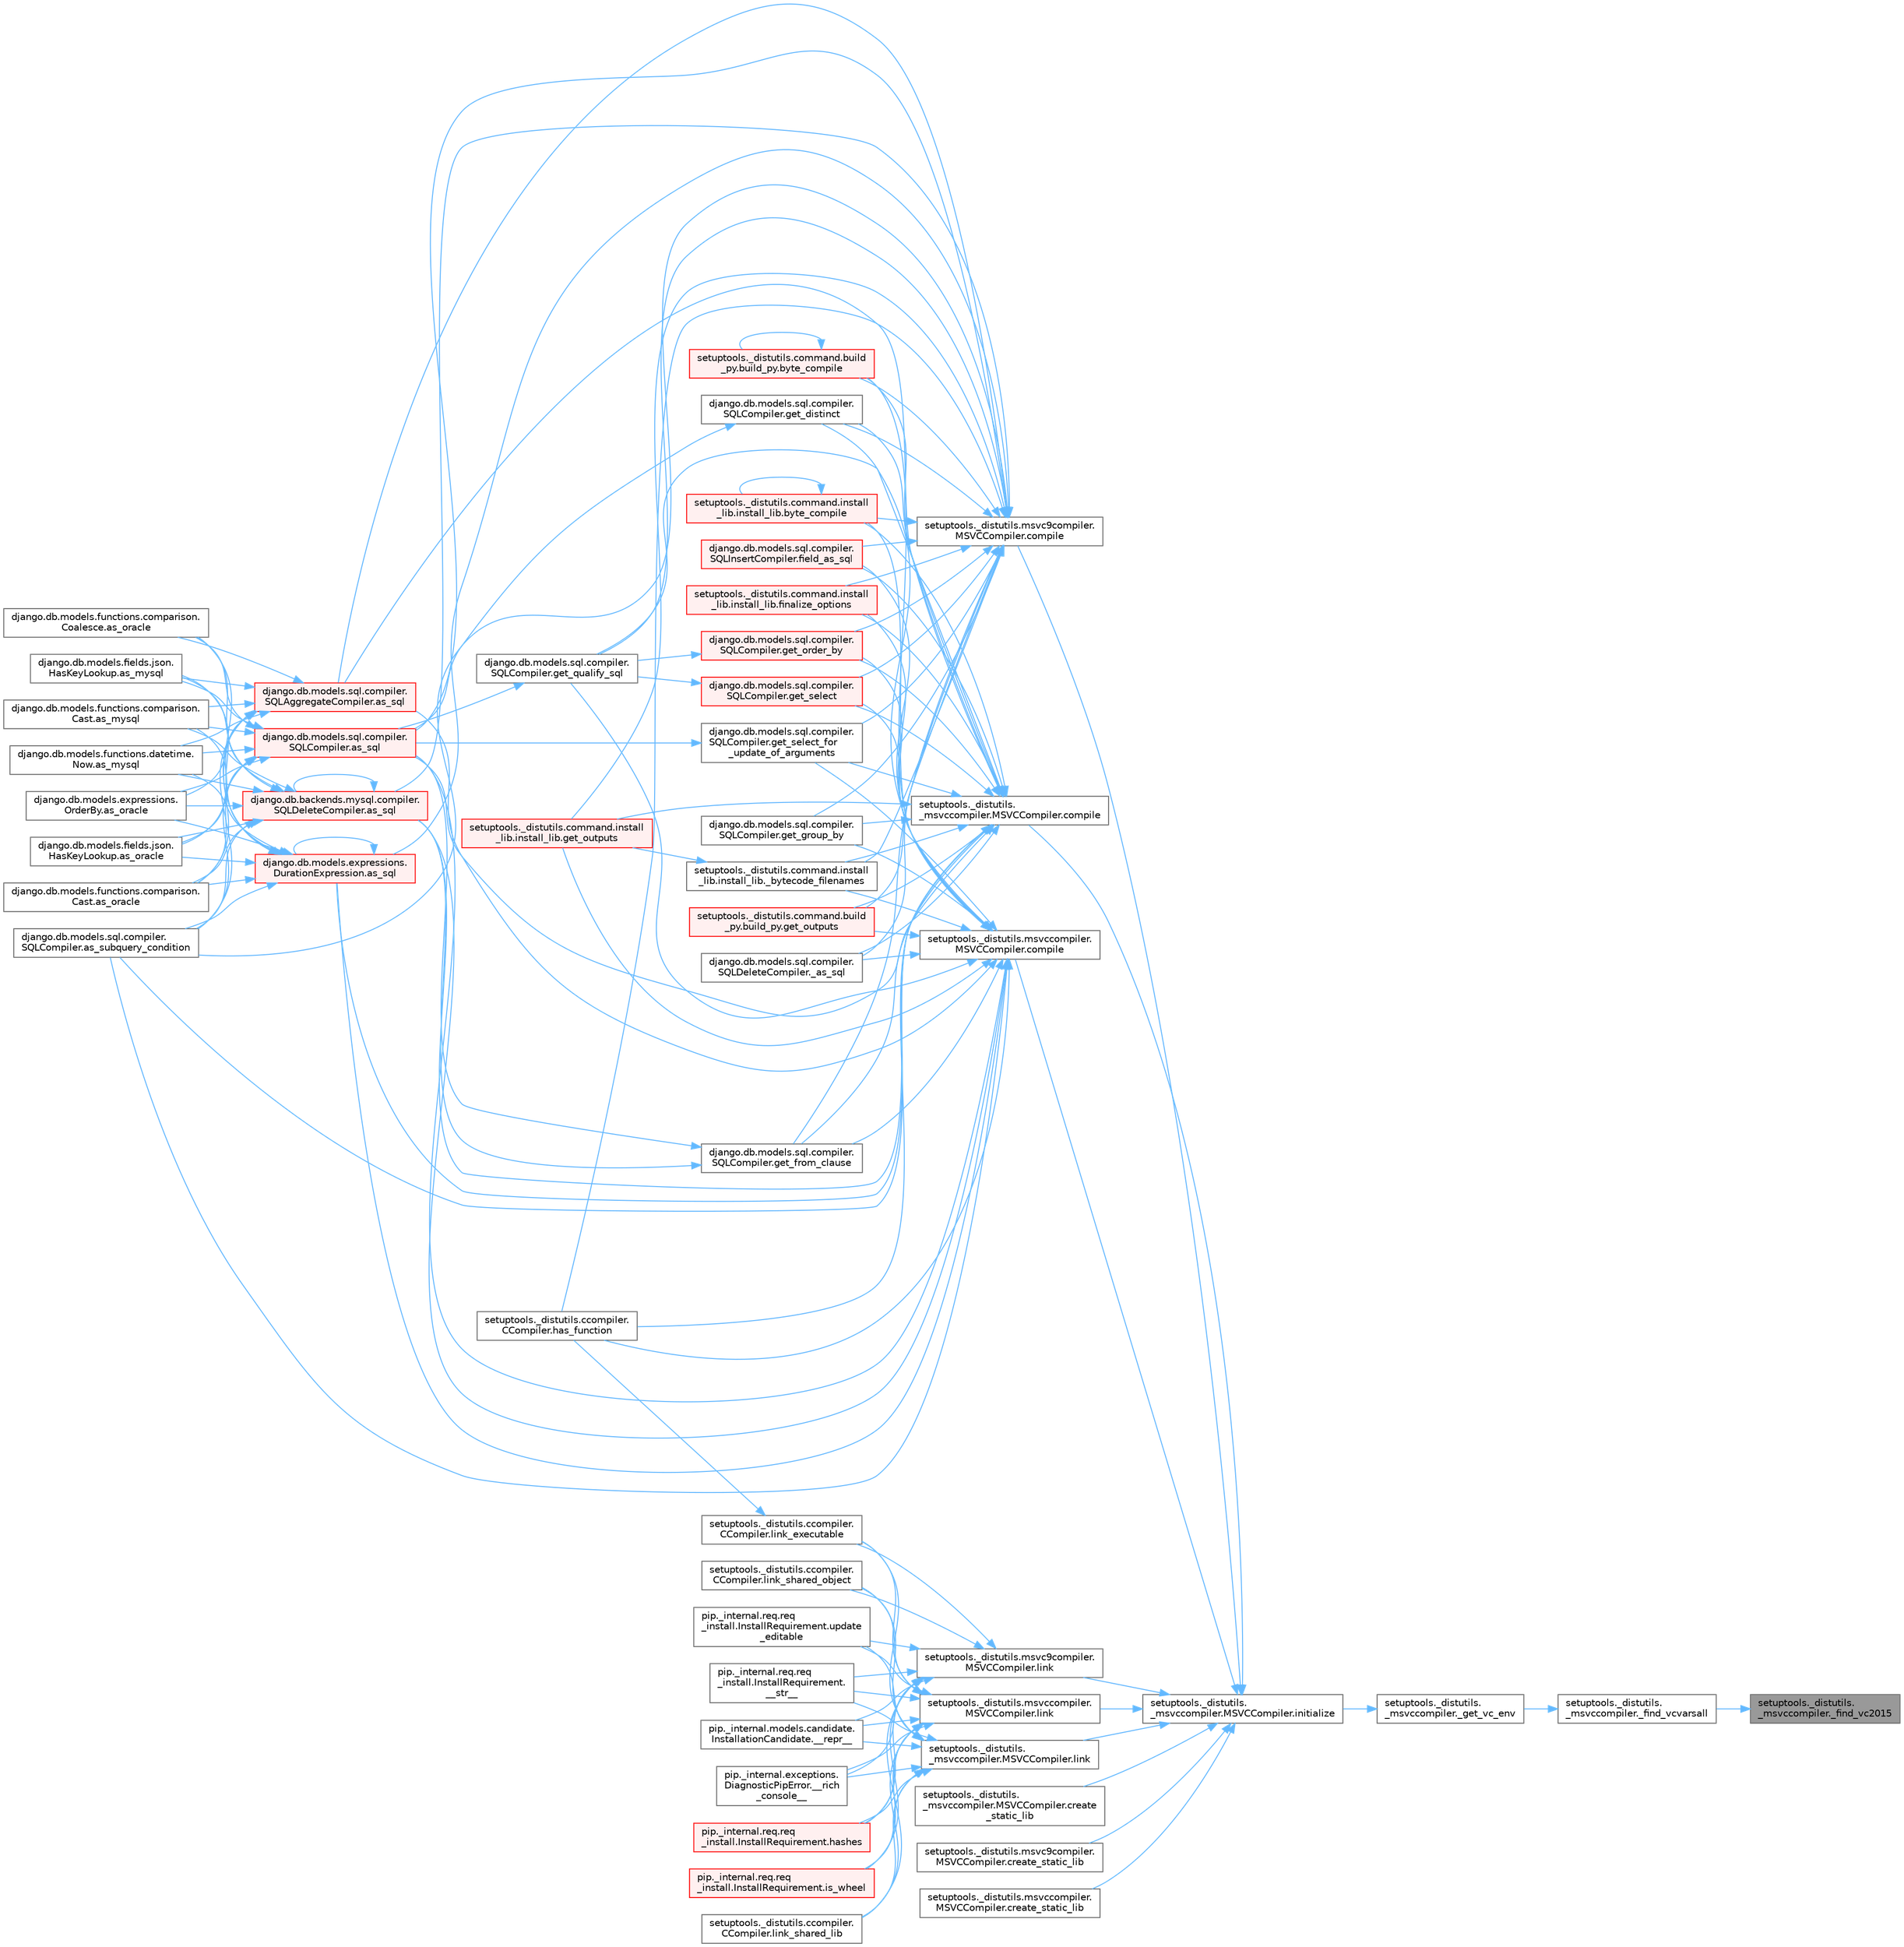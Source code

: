 digraph "setuptools._distutils._msvccompiler._find_vc2015"
{
 // LATEX_PDF_SIZE
  bgcolor="transparent";
  edge [fontname=Helvetica,fontsize=10,labelfontname=Helvetica,labelfontsize=10];
  node [fontname=Helvetica,fontsize=10,shape=box,height=0.2,width=0.4];
  rankdir="RL";
  Node1 [id="Node000001",label="setuptools._distutils.\l_msvccompiler._find_vc2015",height=0.2,width=0.4,color="gray40", fillcolor="grey60", style="filled", fontcolor="black",tooltip=" "];
  Node1 -> Node2 [id="edge1_Node000001_Node000002",dir="back",color="steelblue1",style="solid",tooltip=" "];
  Node2 [id="Node000002",label="setuptools._distutils.\l_msvccompiler._find_vcvarsall",height=0.2,width=0.4,color="grey40", fillcolor="white", style="filled",URL="$namespacesetuptools_1_1__distutils_1_1__msvccompiler.html#a74f273c4ea950fddae422e62a95b57b0",tooltip=" "];
  Node2 -> Node3 [id="edge2_Node000002_Node000003",dir="back",color="steelblue1",style="solid",tooltip=" "];
  Node3 [id="Node000003",label="setuptools._distutils.\l_msvccompiler._get_vc_env",height=0.2,width=0.4,color="grey40", fillcolor="white", style="filled",URL="$namespacesetuptools_1_1__distutils_1_1__msvccompiler.html#a7c40fac0baa118e2727e52f1cfee79db",tooltip=" "];
  Node3 -> Node4 [id="edge3_Node000003_Node000004",dir="back",color="steelblue1",style="solid",tooltip=" "];
  Node4 [id="Node000004",label="setuptools._distutils.\l_msvccompiler.MSVCCompiler.initialize",height=0.2,width=0.4,color="grey40", fillcolor="white", style="filled",URL="$classsetuptools_1_1__distutils_1_1__msvccompiler_1_1_m_s_v_c_compiler.html#a43401b9cd5fe5aa3b85704cff01fda01",tooltip=" "];
  Node4 -> Node5 [id="edge4_Node000004_Node000005",dir="back",color="steelblue1",style="solid",tooltip=" "];
  Node5 [id="Node000005",label="setuptools._distutils.\l_msvccompiler.MSVCCompiler.compile",height=0.2,width=0.4,color="grey40", fillcolor="white", style="filled",URL="$classsetuptools_1_1__distutils_1_1__msvccompiler_1_1_m_s_v_c_compiler.html#a120b859ab4fa415afafa55d41da93d6d",tooltip=" "];
  Node5 -> Node6 [id="edge5_Node000005_Node000006",dir="back",color="steelblue1",style="solid",tooltip=" "];
  Node6 [id="Node000006",label="django.db.models.sql.compiler.\lSQLDeleteCompiler._as_sql",height=0.2,width=0.4,color="grey40", fillcolor="white", style="filled",URL="$classdjango_1_1db_1_1models_1_1sql_1_1compiler_1_1_s_q_l_delete_compiler.html#a692a3a95ea9ae64c0582b1908466cfe7",tooltip=" "];
  Node5 -> Node7 [id="edge6_Node000005_Node000007",dir="back",color="steelblue1",style="solid",tooltip=" "];
  Node7 [id="Node000007",label="setuptools._distutils.command.install\l_lib.install_lib._bytecode_filenames",height=0.2,width=0.4,color="grey40", fillcolor="white", style="filled",URL="$classsetuptools_1_1__distutils_1_1command_1_1install__lib_1_1install__lib.html#a7a553f1ab741bfa02d332fede5374a9d",tooltip=" "];
  Node7 -> Node8 [id="edge7_Node000007_Node000008",dir="back",color="steelblue1",style="solid",tooltip=" "];
  Node8 [id="Node000008",label="setuptools._distutils.command.install\l_lib.install_lib.get_outputs",height=0.2,width=0.4,color="red", fillcolor="#FFF0F0", style="filled",URL="$classsetuptools_1_1__distutils_1_1command_1_1install__lib_1_1install__lib.html#a6be86618e6b7aac41d44b4c305468e33",tooltip=" "];
  Node5 -> Node15 [id="edge8_Node000005_Node000015",dir="back",color="steelblue1",style="solid",tooltip=" "];
  Node15 [id="Node000015",label="django.db.backends.mysql.compiler.\lSQLDeleteCompiler.as_sql",height=0.2,width=0.4,color="red", fillcolor="#FFF0F0", style="filled",URL="$classdjango_1_1db_1_1backends_1_1mysql_1_1compiler_1_1_s_q_l_delete_compiler.html#a71d0cb490cf857ffa3af19927999a391",tooltip=" "];
  Node15 -> Node16 [id="edge9_Node000015_Node000016",dir="back",color="steelblue1",style="solid",tooltip=" "];
  Node16 [id="Node000016",label="django.db.models.fields.json.\lHasKeyLookup.as_mysql",height=0.2,width=0.4,color="grey40", fillcolor="white", style="filled",URL="$classdjango_1_1db_1_1models_1_1fields_1_1json_1_1_has_key_lookup.html#a10f67427287f2c0ea32513ca6f481e96",tooltip=" "];
  Node15 -> Node17 [id="edge10_Node000015_Node000017",dir="back",color="steelblue1",style="solid",tooltip=" "];
  Node17 [id="Node000017",label="django.db.models.functions.comparison.\lCast.as_mysql",height=0.2,width=0.4,color="grey40", fillcolor="white", style="filled",URL="$classdjango_1_1db_1_1models_1_1functions_1_1comparison_1_1_cast.html#a447737891e955909c6a381529a67a84e",tooltip=" "];
  Node15 -> Node18 [id="edge11_Node000015_Node000018",dir="back",color="steelblue1",style="solid",tooltip=" "];
  Node18 [id="Node000018",label="django.db.models.functions.datetime.\lNow.as_mysql",height=0.2,width=0.4,color="grey40", fillcolor="white", style="filled",URL="$classdjango_1_1db_1_1models_1_1functions_1_1datetime_1_1_now.html#a070a9334fb198086c0c4e96e9725d92b",tooltip=" "];
  Node15 -> Node19 [id="edge12_Node000015_Node000019",dir="back",color="steelblue1",style="solid",tooltip=" "];
  Node19 [id="Node000019",label="django.db.models.expressions.\lOrderBy.as_oracle",height=0.2,width=0.4,color="grey40", fillcolor="white", style="filled",URL="$classdjango_1_1db_1_1models_1_1expressions_1_1_order_by.html#af9b6ede9b0df85d6bcf54f983b3a8f6a",tooltip=" "];
  Node15 -> Node20 [id="edge13_Node000015_Node000020",dir="back",color="steelblue1",style="solid",tooltip=" "];
  Node20 [id="Node000020",label="django.db.models.fields.json.\lHasKeyLookup.as_oracle",height=0.2,width=0.4,color="grey40", fillcolor="white", style="filled",URL="$classdjango_1_1db_1_1models_1_1fields_1_1json_1_1_has_key_lookup.html#afbb88aa4fb23b3ec3acdc695c2f52398",tooltip=" "];
  Node15 -> Node21 [id="edge14_Node000015_Node000021",dir="back",color="steelblue1",style="solid",tooltip=" "];
  Node21 [id="Node000021",label="django.db.models.functions.comparison.\lCast.as_oracle",height=0.2,width=0.4,color="grey40", fillcolor="white", style="filled",URL="$classdjango_1_1db_1_1models_1_1functions_1_1comparison_1_1_cast.html#ad466cd7ca85dc257d9e2718f41a263ec",tooltip=" "];
  Node15 -> Node22 [id="edge15_Node000015_Node000022",dir="back",color="steelblue1",style="solid",tooltip=" "];
  Node22 [id="Node000022",label="django.db.models.functions.comparison.\lCoalesce.as_oracle",height=0.2,width=0.4,color="grey40", fillcolor="white", style="filled",URL="$classdjango_1_1db_1_1models_1_1functions_1_1comparison_1_1_coalesce.html#a1bbeea180ef3ef4d8ba5d51d33d6ef85",tooltip=" "];
  Node15 -> Node15 [id="edge16_Node000015_Node000015",dir="back",color="steelblue1",style="solid",tooltip=" "];
  Node15 -> Node38 [id="edge17_Node000015_Node000038",dir="back",color="steelblue1",style="solid",tooltip=" "];
  Node38 [id="Node000038",label="django.db.models.sql.compiler.\lSQLCompiler.as_subquery_condition",height=0.2,width=0.4,color="grey40", fillcolor="white", style="filled",URL="$classdjango_1_1db_1_1models_1_1sql_1_1compiler_1_1_s_q_l_compiler.html#a78bdce11e05140ed74db8f5463bedfce",tooltip=" "];
  Node5 -> Node44 [id="edge18_Node000005_Node000044",dir="back",color="steelblue1",style="solid",tooltip=" "];
  Node44 [id="Node000044",label="django.db.models.expressions.\lDurationExpression.as_sql",height=0.2,width=0.4,color="red", fillcolor="#FFF0F0", style="filled",URL="$classdjango_1_1db_1_1models_1_1expressions_1_1_duration_expression.html#a96fb041a2c24cc95a51f9a86634a4837",tooltip=" "];
  Node44 -> Node16 [id="edge19_Node000044_Node000016",dir="back",color="steelblue1",style="solid",tooltip=" "];
  Node44 -> Node17 [id="edge20_Node000044_Node000017",dir="back",color="steelblue1",style="solid",tooltip=" "];
  Node44 -> Node18 [id="edge21_Node000044_Node000018",dir="back",color="steelblue1",style="solid",tooltip=" "];
  Node44 -> Node19 [id="edge22_Node000044_Node000019",dir="back",color="steelblue1",style="solid",tooltip=" "];
  Node44 -> Node20 [id="edge23_Node000044_Node000020",dir="back",color="steelblue1",style="solid",tooltip=" "];
  Node44 -> Node21 [id="edge24_Node000044_Node000021",dir="back",color="steelblue1",style="solid",tooltip=" "];
  Node44 -> Node22 [id="edge25_Node000044_Node000022",dir="back",color="steelblue1",style="solid",tooltip=" "];
  Node44 -> Node44 [id="edge26_Node000044_Node000044",dir="back",color="steelblue1",style="solid",tooltip=" "];
  Node44 -> Node38 [id="edge27_Node000044_Node000038",dir="back",color="steelblue1",style="solid",tooltip=" "];
  Node5 -> Node45 [id="edge28_Node000005_Node000045",dir="back",color="steelblue1",style="solid",tooltip=" "];
  Node45 [id="Node000045",label="django.db.models.sql.compiler.\lSQLAggregateCompiler.as_sql",height=0.2,width=0.4,color="red", fillcolor="#FFF0F0", style="filled",URL="$classdjango_1_1db_1_1models_1_1sql_1_1compiler_1_1_s_q_l_aggregate_compiler.html#a02a1d58598346a16727d513adc5236d4",tooltip=" "];
  Node45 -> Node16 [id="edge29_Node000045_Node000016",dir="back",color="steelblue1",style="solid",tooltip=" "];
  Node45 -> Node17 [id="edge30_Node000045_Node000017",dir="back",color="steelblue1",style="solid",tooltip=" "];
  Node45 -> Node18 [id="edge31_Node000045_Node000018",dir="back",color="steelblue1",style="solid",tooltip=" "];
  Node45 -> Node19 [id="edge32_Node000045_Node000019",dir="back",color="steelblue1",style="solid",tooltip=" "];
  Node45 -> Node20 [id="edge33_Node000045_Node000020",dir="back",color="steelblue1",style="solid",tooltip=" "];
  Node45 -> Node21 [id="edge34_Node000045_Node000021",dir="back",color="steelblue1",style="solid",tooltip=" "];
  Node45 -> Node22 [id="edge35_Node000045_Node000022",dir="back",color="steelblue1",style="solid",tooltip=" "];
  Node45 -> Node38 [id="edge36_Node000045_Node000038",dir="back",color="steelblue1",style="solid",tooltip=" "];
  Node5 -> Node46 [id="edge37_Node000005_Node000046",dir="back",color="steelblue1",style="solid",tooltip=" "];
  Node46 [id="Node000046",label="django.db.models.sql.compiler.\lSQLCompiler.as_sql",height=0.2,width=0.4,color="red", fillcolor="#FFF0F0", style="filled",URL="$classdjango_1_1db_1_1models_1_1sql_1_1compiler_1_1_s_q_l_compiler.html#a3918d4acd4c4e25eaf039479facdc7db",tooltip=" "];
  Node46 -> Node16 [id="edge38_Node000046_Node000016",dir="back",color="steelblue1",style="solid",tooltip=" "];
  Node46 -> Node17 [id="edge39_Node000046_Node000017",dir="back",color="steelblue1",style="solid",tooltip=" "];
  Node46 -> Node18 [id="edge40_Node000046_Node000018",dir="back",color="steelblue1",style="solid",tooltip=" "];
  Node46 -> Node19 [id="edge41_Node000046_Node000019",dir="back",color="steelblue1",style="solid",tooltip=" "];
  Node46 -> Node20 [id="edge42_Node000046_Node000020",dir="back",color="steelblue1",style="solid",tooltip=" "];
  Node46 -> Node21 [id="edge43_Node000046_Node000021",dir="back",color="steelblue1",style="solid",tooltip=" "];
  Node46 -> Node22 [id="edge44_Node000046_Node000022",dir="back",color="steelblue1",style="solid",tooltip=" "];
  Node46 -> Node38 [id="edge45_Node000046_Node000038",dir="back",color="steelblue1",style="solid",tooltip=" "];
  Node5 -> Node38 [id="edge46_Node000005_Node000038",dir="back",color="steelblue1",style="solid",tooltip=" "];
  Node5 -> Node47 [id="edge47_Node000005_Node000047",dir="back",color="steelblue1",style="solid",tooltip=" "];
  Node47 [id="Node000047",label="setuptools._distutils.command.build\l_py.build_py.byte_compile",height=0.2,width=0.4,color="red", fillcolor="#FFF0F0", style="filled",URL="$classsetuptools_1_1__distutils_1_1command_1_1build__py_1_1build__py.html#a7904ebbfe94d88432ab3ac03abf93a6c",tooltip=" "];
  Node47 -> Node47 [id="edge48_Node000047_Node000047",dir="back",color="steelblue1",style="solid",tooltip=" "];
  Node5 -> Node50 [id="edge49_Node000005_Node000050",dir="back",color="steelblue1",style="solid",tooltip=" "];
  Node50 [id="Node000050",label="setuptools._distutils.command.install\l_lib.install_lib.byte_compile",height=0.2,width=0.4,color="red", fillcolor="#FFF0F0", style="filled",URL="$classsetuptools_1_1__distutils_1_1command_1_1install__lib_1_1install__lib.html#a96e016f8c5f1277a2174f82cb4976008",tooltip=" "];
  Node50 -> Node50 [id="edge50_Node000050_Node000050",dir="back",color="steelblue1",style="solid",tooltip=" "];
  Node5 -> Node51 [id="edge51_Node000005_Node000051",dir="back",color="steelblue1",style="solid",tooltip=" "];
  Node51 [id="Node000051",label="django.db.models.sql.compiler.\lSQLInsertCompiler.field_as_sql",height=0.2,width=0.4,color="red", fillcolor="#FFF0F0", style="filled",URL="$classdjango_1_1db_1_1models_1_1sql_1_1compiler_1_1_s_q_l_insert_compiler.html#a31466510e3f5eb2bb3b91f8772f5bf4b",tooltip=" "];
  Node5 -> Node54 [id="edge52_Node000005_Node000054",dir="back",color="steelblue1",style="solid",tooltip=" "];
  Node54 [id="Node000054",label="setuptools._distutils.command.install\l_lib.install_lib.finalize_options",height=0.2,width=0.4,color="red", fillcolor="#FFF0F0", style="filled",URL="$classsetuptools_1_1__distutils_1_1command_1_1install__lib_1_1install__lib.html#abb9291d426ff7961acb24deb0e029ce4",tooltip=" "];
  Node5 -> Node57 [id="edge53_Node000005_Node000057",dir="back",color="steelblue1",style="solid",tooltip=" "];
  Node57 [id="Node000057",label="django.db.models.sql.compiler.\lSQLCompiler.get_distinct",height=0.2,width=0.4,color="grey40", fillcolor="white", style="filled",URL="$classdjango_1_1db_1_1models_1_1sql_1_1compiler_1_1_s_q_l_compiler.html#a5afc8cd4e50abc7c5a9f8ca83beba4d4",tooltip=" "];
  Node57 -> Node46 [id="edge54_Node000057_Node000046",dir="back",color="steelblue1",style="solid",tooltip=" "];
  Node5 -> Node58 [id="edge55_Node000005_Node000058",dir="back",color="steelblue1",style="solid",tooltip=" "];
  Node58 [id="Node000058",label="django.db.models.sql.compiler.\lSQLCompiler.get_from_clause",height=0.2,width=0.4,color="grey40", fillcolor="white", style="filled",URL="$classdjango_1_1db_1_1models_1_1sql_1_1compiler_1_1_s_q_l_compiler.html#a83d303ccaad416a1714f4ce46f691473",tooltip=" "];
  Node58 -> Node15 [id="edge56_Node000058_Node000015",dir="back",color="steelblue1",style="solid",tooltip=" "];
  Node58 -> Node46 [id="edge57_Node000058_Node000046",dir="back",color="steelblue1",style="solid",tooltip=" "];
  Node5 -> Node59 [id="edge58_Node000005_Node000059",dir="back",color="steelblue1",style="solid",tooltip=" "];
  Node59 [id="Node000059",label="django.db.models.sql.compiler.\lSQLCompiler.get_group_by",height=0.2,width=0.4,color="grey40", fillcolor="white", style="filled",URL="$classdjango_1_1db_1_1models_1_1sql_1_1compiler_1_1_s_q_l_compiler.html#a952d33943d1a7920e1884ce273e96e53",tooltip=" "];
  Node5 -> Node60 [id="edge59_Node000005_Node000060",dir="back",color="steelblue1",style="solid",tooltip=" "];
  Node60 [id="Node000060",label="django.db.models.sql.compiler.\lSQLCompiler.get_order_by",height=0.2,width=0.4,color="red", fillcolor="#FFF0F0", style="filled",URL="$classdjango_1_1db_1_1models_1_1sql_1_1compiler_1_1_s_q_l_compiler.html#a85a625d03b1e87e5dc6f2ea7e93fef1a",tooltip=" "];
  Node60 -> Node62 [id="edge60_Node000060_Node000062",dir="back",color="steelblue1",style="solid",tooltip=" "];
  Node62 [id="Node000062",label="django.db.models.sql.compiler.\lSQLCompiler.get_qualify_sql",height=0.2,width=0.4,color="grey40", fillcolor="white", style="filled",URL="$classdjango_1_1db_1_1models_1_1sql_1_1compiler_1_1_s_q_l_compiler.html#afdb00329e7a13cfc55825ceb0302bb93",tooltip=" "];
  Node62 -> Node46 [id="edge61_Node000062_Node000046",dir="back",color="steelblue1",style="solid",tooltip=" "];
  Node5 -> Node65 [id="edge62_Node000005_Node000065",dir="back",color="steelblue1",style="solid",tooltip=" "];
  Node65 [id="Node000065",label="setuptools._distutils.command.build\l_py.build_py.get_outputs",height=0.2,width=0.4,color="red", fillcolor="#FFF0F0", style="filled",URL="$classsetuptools_1_1__distutils_1_1command_1_1build__py_1_1build__py.html#a46cabd50dc25977134825f0bff6b2bc3",tooltip=" "];
  Node5 -> Node8 [id="edge63_Node000005_Node000008",dir="back",color="steelblue1",style="solid",tooltip=" "];
  Node5 -> Node62 [id="edge64_Node000005_Node000062",dir="back",color="steelblue1",style="solid",tooltip=" "];
  Node5 -> Node66 [id="edge65_Node000005_Node000066",dir="back",color="steelblue1",style="solid",tooltip=" "];
  Node66 [id="Node000066",label="django.db.models.sql.compiler.\lSQLCompiler.get_select",height=0.2,width=0.4,color="red", fillcolor="#FFF0F0", style="filled",URL="$classdjango_1_1db_1_1models_1_1sql_1_1compiler_1_1_s_q_l_compiler.html#ae45920438395e09bd0e2211c58a50e04",tooltip=" "];
  Node66 -> Node62 [id="edge66_Node000066_Node000062",dir="back",color="steelblue1",style="solid",tooltip=" "];
  Node5 -> Node68 [id="edge67_Node000005_Node000068",dir="back",color="steelblue1",style="solid",tooltip=" "];
  Node68 [id="Node000068",label="django.db.models.sql.compiler.\lSQLCompiler.get_select_for\l_update_of_arguments",height=0.2,width=0.4,color="grey40", fillcolor="white", style="filled",URL="$classdjango_1_1db_1_1models_1_1sql_1_1compiler_1_1_s_q_l_compiler.html#acc146258b1413bd96cd04cad1855dd94",tooltip=" "];
  Node68 -> Node46 [id="edge68_Node000068_Node000046",dir="back",color="steelblue1",style="solid",tooltip=" "];
  Node5 -> Node69 [id="edge69_Node000005_Node000069",dir="back",color="steelblue1",style="solid",tooltip=" "];
  Node69 [id="Node000069",label="setuptools._distutils.ccompiler.\lCCompiler.has_function",height=0.2,width=0.4,color="grey40", fillcolor="white", style="filled",URL="$classsetuptools_1_1__distutils_1_1ccompiler_1_1_c_compiler.html#a095ee5df0f2e6a387621f10c17949738",tooltip=" "];
  Node4 -> Node70 [id="edge70_Node000004_Node000070",dir="back",color="steelblue1",style="solid",tooltip=" "];
  Node70 [id="Node000070",label="setuptools._distutils.msvc9compiler.\lMSVCCompiler.compile",height=0.2,width=0.4,color="grey40", fillcolor="white", style="filled",URL="$classsetuptools_1_1__distutils_1_1msvc9compiler_1_1_m_s_v_c_compiler.html#acef92f6a3e5ca1da81edac6c4eb13394",tooltip=" "];
  Node70 -> Node6 [id="edge71_Node000070_Node000006",dir="back",color="steelblue1",style="solid",tooltip=" "];
  Node70 -> Node7 [id="edge72_Node000070_Node000007",dir="back",color="steelblue1",style="solid",tooltip=" "];
  Node70 -> Node15 [id="edge73_Node000070_Node000015",dir="back",color="steelblue1",style="solid",tooltip=" "];
  Node70 -> Node44 [id="edge74_Node000070_Node000044",dir="back",color="steelblue1",style="solid",tooltip=" "];
  Node70 -> Node45 [id="edge75_Node000070_Node000045",dir="back",color="steelblue1",style="solid",tooltip=" "];
  Node70 -> Node46 [id="edge76_Node000070_Node000046",dir="back",color="steelblue1",style="solid",tooltip=" "];
  Node70 -> Node38 [id="edge77_Node000070_Node000038",dir="back",color="steelblue1",style="solid",tooltip=" "];
  Node70 -> Node47 [id="edge78_Node000070_Node000047",dir="back",color="steelblue1",style="solid",tooltip=" "];
  Node70 -> Node50 [id="edge79_Node000070_Node000050",dir="back",color="steelblue1",style="solid",tooltip=" "];
  Node70 -> Node51 [id="edge80_Node000070_Node000051",dir="back",color="steelblue1",style="solid",tooltip=" "];
  Node70 -> Node54 [id="edge81_Node000070_Node000054",dir="back",color="steelblue1",style="solid",tooltip=" "];
  Node70 -> Node57 [id="edge82_Node000070_Node000057",dir="back",color="steelblue1",style="solid",tooltip=" "];
  Node70 -> Node58 [id="edge83_Node000070_Node000058",dir="back",color="steelblue1",style="solid",tooltip=" "];
  Node70 -> Node59 [id="edge84_Node000070_Node000059",dir="back",color="steelblue1",style="solid",tooltip=" "];
  Node70 -> Node60 [id="edge85_Node000070_Node000060",dir="back",color="steelblue1",style="solid",tooltip=" "];
  Node70 -> Node65 [id="edge86_Node000070_Node000065",dir="back",color="steelblue1",style="solid",tooltip=" "];
  Node70 -> Node8 [id="edge87_Node000070_Node000008",dir="back",color="steelblue1",style="solid",tooltip=" "];
  Node70 -> Node62 [id="edge88_Node000070_Node000062",dir="back",color="steelblue1",style="solid",tooltip=" "];
  Node70 -> Node66 [id="edge89_Node000070_Node000066",dir="back",color="steelblue1",style="solid",tooltip=" "];
  Node70 -> Node68 [id="edge90_Node000070_Node000068",dir="back",color="steelblue1",style="solid",tooltip=" "];
  Node70 -> Node69 [id="edge91_Node000070_Node000069",dir="back",color="steelblue1",style="solid",tooltip=" "];
  Node4 -> Node71 [id="edge92_Node000004_Node000071",dir="back",color="steelblue1",style="solid",tooltip=" "];
  Node71 [id="Node000071",label="setuptools._distutils.msvccompiler.\lMSVCCompiler.compile",height=0.2,width=0.4,color="grey40", fillcolor="white", style="filled",URL="$classsetuptools_1_1__distutils_1_1msvccompiler_1_1_m_s_v_c_compiler.html#a0b94993c995adcbeba0bd04caff0905a",tooltip=" "];
  Node71 -> Node6 [id="edge93_Node000071_Node000006",dir="back",color="steelblue1",style="solid",tooltip=" "];
  Node71 -> Node7 [id="edge94_Node000071_Node000007",dir="back",color="steelblue1",style="solid",tooltip=" "];
  Node71 -> Node15 [id="edge95_Node000071_Node000015",dir="back",color="steelblue1",style="solid",tooltip=" "];
  Node71 -> Node44 [id="edge96_Node000071_Node000044",dir="back",color="steelblue1",style="solid",tooltip=" "];
  Node71 -> Node45 [id="edge97_Node000071_Node000045",dir="back",color="steelblue1",style="solid",tooltip=" "];
  Node71 -> Node46 [id="edge98_Node000071_Node000046",dir="back",color="steelblue1",style="solid",tooltip=" "];
  Node71 -> Node38 [id="edge99_Node000071_Node000038",dir="back",color="steelblue1",style="solid",tooltip=" "];
  Node71 -> Node47 [id="edge100_Node000071_Node000047",dir="back",color="steelblue1",style="solid",tooltip=" "];
  Node71 -> Node50 [id="edge101_Node000071_Node000050",dir="back",color="steelblue1",style="solid",tooltip=" "];
  Node71 -> Node51 [id="edge102_Node000071_Node000051",dir="back",color="steelblue1",style="solid",tooltip=" "];
  Node71 -> Node54 [id="edge103_Node000071_Node000054",dir="back",color="steelblue1",style="solid",tooltip=" "];
  Node71 -> Node57 [id="edge104_Node000071_Node000057",dir="back",color="steelblue1",style="solid",tooltip=" "];
  Node71 -> Node58 [id="edge105_Node000071_Node000058",dir="back",color="steelblue1",style="solid",tooltip=" "];
  Node71 -> Node59 [id="edge106_Node000071_Node000059",dir="back",color="steelblue1",style="solid",tooltip=" "];
  Node71 -> Node60 [id="edge107_Node000071_Node000060",dir="back",color="steelblue1",style="solid",tooltip=" "];
  Node71 -> Node65 [id="edge108_Node000071_Node000065",dir="back",color="steelblue1",style="solid",tooltip=" "];
  Node71 -> Node8 [id="edge109_Node000071_Node000008",dir="back",color="steelblue1",style="solid",tooltip=" "];
  Node71 -> Node62 [id="edge110_Node000071_Node000062",dir="back",color="steelblue1",style="solid",tooltip=" "];
  Node71 -> Node66 [id="edge111_Node000071_Node000066",dir="back",color="steelblue1",style="solid",tooltip=" "];
  Node71 -> Node68 [id="edge112_Node000071_Node000068",dir="back",color="steelblue1",style="solid",tooltip=" "];
  Node71 -> Node69 [id="edge113_Node000071_Node000069",dir="back",color="steelblue1",style="solid",tooltip=" "];
  Node4 -> Node72 [id="edge114_Node000004_Node000072",dir="back",color="steelblue1",style="solid",tooltip=" "];
  Node72 [id="Node000072",label="setuptools._distutils.\l_msvccompiler.MSVCCompiler.create\l_static_lib",height=0.2,width=0.4,color="grey40", fillcolor="white", style="filled",URL="$classsetuptools_1_1__distutils_1_1__msvccompiler_1_1_m_s_v_c_compiler.html#ae04525e6f7fa5d4367174897343b46a8",tooltip=" "];
  Node4 -> Node73 [id="edge115_Node000004_Node000073",dir="back",color="steelblue1",style="solid",tooltip=" "];
  Node73 [id="Node000073",label="setuptools._distutils.msvc9compiler.\lMSVCCompiler.create_static_lib",height=0.2,width=0.4,color="grey40", fillcolor="white", style="filled",URL="$classsetuptools_1_1__distutils_1_1msvc9compiler_1_1_m_s_v_c_compiler.html#ac17cc8956aa2747a4dcf61e7bc8cffe2",tooltip=" "];
  Node4 -> Node74 [id="edge116_Node000004_Node000074",dir="back",color="steelblue1",style="solid",tooltip=" "];
  Node74 [id="Node000074",label="setuptools._distutils.msvccompiler.\lMSVCCompiler.create_static_lib",height=0.2,width=0.4,color="grey40", fillcolor="white", style="filled",URL="$classsetuptools_1_1__distutils_1_1msvccompiler_1_1_m_s_v_c_compiler.html#ad83a7cd8231307ea7189e8344bfd98bf",tooltip=" "];
  Node4 -> Node75 [id="edge117_Node000004_Node000075",dir="back",color="steelblue1",style="solid",tooltip=" "];
  Node75 [id="Node000075",label="setuptools._distutils.\l_msvccompiler.MSVCCompiler.link",height=0.2,width=0.4,color="grey40", fillcolor="white", style="filled",URL="$classsetuptools_1_1__distutils_1_1__msvccompiler_1_1_m_s_v_c_compiler.html#aefba9a19cc1d7316a3755f96f4def5f7",tooltip=" "];
  Node75 -> Node76 [id="edge118_Node000075_Node000076",dir="back",color="steelblue1",style="solid",tooltip=" "];
  Node76 [id="Node000076",label="pip._internal.models.candidate.\lInstallationCandidate.__repr__",height=0.2,width=0.4,color="grey40", fillcolor="white", style="filled",URL="$classpip_1_1__internal_1_1models_1_1candidate_1_1_installation_candidate.html#a49ee1c1d2c89b1877a103e615b0b1d0b",tooltip=" "];
  Node75 -> Node77 [id="edge119_Node000075_Node000077",dir="back",color="steelblue1",style="solid",tooltip=" "];
  Node77 [id="Node000077",label="pip._internal.exceptions.\lDiagnosticPipError.__rich\l_console__",height=0.2,width=0.4,color="grey40", fillcolor="white", style="filled",URL="$classpip_1_1__internal_1_1exceptions_1_1_diagnostic_pip_error.html#ae53a5c1fbcdadc8c58ac65565862d7a7",tooltip=" "];
  Node75 -> Node78 [id="edge120_Node000075_Node000078",dir="back",color="steelblue1",style="solid",tooltip=" "];
  Node78 [id="Node000078",label="pip._internal.req.req\l_install.InstallRequirement.\l__str__",height=0.2,width=0.4,color="grey40", fillcolor="white", style="filled",URL="$classpip_1_1__internal_1_1req_1_1req__install_1_1_install_requirement.html#a837c246def32f68224a9bdf67f3371e8",tooltip=" "];
  Node75 -> Node79 [id="edge121_Node000075_Node000079",dir="back",color="steelblue1",style="solid",tooltip=" "];
  Node79 [id="Node000079",label="pip._internal.req.req\l_install.InstallRequirement.hashes",height=0.2,width=0.4,color="red", fillcolor="#FFF0F0", style="filled",URL="$classpip_1_1__internal_1_1req_1_1req__install_1_1_install_requirement.html#acf56120e2e7c5046433147b7b496f74a",tooltip=" "];
  Node75 -> Node147 [id="edge122_Node000075_Node000147",dir="back",color="steelblue1",style="solid",tooltip=" "];
  Node147 [id="Node000147",label="pip._internal.req.req\l_install.InstallRequirement.is_wheel",height=0.2,width=0.4,color="red", fillcolor="#FFF0F0", style="filled",URL="$classpip_1_1__internal_1_1req_1_1req__install_1_1_install_requirement.html#a96a0dcbdfe1836b1f995bbd2bed7a64a",tooltip=" "];
  Node75 -> Node149 [id="edge123_Node000075_Node000149",dir="back",color="steelblue1",style="solid",tooltip=" "];
  Node149 [id="Node000149",label="setuptools._distutils.ccompiler.\lCCompiler.link_executable",height=0.2,width=0.4,color="grey40", fillcolor="white", style="filled",URL="$classsetuptools_1_1__distutils_1_1ccompiler_1_1_c_compiler.html#a7304f11cc32fac2f8c39932128e42fb0",tooltip=" "];
  Node149 -> Node69 [id="edge124_Node000149_Node000069",dir="back",color="steelblue1",style="solid",tooltip=" "];
  Node75 -> Node150 [id="edge125_Node000075_Node000150",dir="back",color="steelblue1",style="solid",tooltip=" "];
  Node150 [id="Node000150",label="setuptools._distutils.ccompiler.\lCCompiler.link_shared_lib",height=0.2,width=0.4,color="grey40", fillcolor="white", style="filled",URL="$classsetuptools_1_1__distutils_1_1ccompiler_1_1_c_compiler.html#a6b3ac860646728c62f543f13a0b53887",tooltip=" "];
  Node75 -> Node151 [id="edge126_Node000075_Node000151",dir="back",color="steelblue1",style="solid",tooltip=" "];
  Node151 [id="Node000151",label="setuptools._distutils.ccompiler.\lCCompiler.link_shared_object",height=0.2,width=0.4,color="grey40", fillcolor="white", style="filled",URL="$classsetuptools_1_1__distutils_1_1ccompiler_1_1_c_compiler.html#a4ac0db2684041f9f4cfb641037b0ba4d",tooltip=" "];
  Node75 -> Node152 [id="edge127_Node000075_Node000152",dir="back",color="steelblue1",style="solid",tooltip=" "];
  Node152 [id="Node000152",label="pip._internal.req.req\l_install.InstallRequirement.update\l_editable",height=0.2,width=0.4,color="grey40", fillcolor="white", style="filled",URL="$classpip_1_1__internal_1_1req_1_1req__install_1_1_install_requirement.html#a138ffc98065172cbd29af90e6cd25871",tooltip=" "];
  Node4 -> Node1682 [id="edge128_Node000004_Node001682",dir="back",color="steelblue1",style="solid",tooltip=" "];
  Node1682 [id="Node001682",label="setuptools._distutils.msvc9compiler.\lMSVCCompiler.link",height=0.2,width=0.4,color="grey40", fillcolor="white", style="filled",URL="$classsetuptools_1_1__distutils_1_1msvc9compiler_1_1_m_s_v_c_compiler.html#a0c96b6aa97f0cccac88db8bc4220274f",tooltip=" "];
  Node1682 -> Node76 [id="edge129_Node001682_Node000076",dir="back",color="steelblue1",style="solid",tooltip=" "];
  Node1682 -> Node77 [id="edge130_Node001682_Node000077",dir="back",color="steelblue1",style="solid",tooltip=" "];
  Node1682 -> Node78 [id="edge131_Node001682_Node000078",dir="back",color="steelblue1",style="solid",tooltip=" "];
  Node1682 -> Node79 [id="edge132_Node001682_Node000079",dir="back",color="steelblue1",style="solid",tooltip=" "];
  Node1682 -> Node147 [id="edge133_Node001682_Node000147",dir="back",color="steelblue1",style="solid",tooltip=" "];
  Node1682 -> Node149 [id="edge134_Node001682_Node000149",dir="back",color="steelblue1",style="solid",tooltip=" "];
  Node1682 -> Node150 [id="edge135_Node001682_Node000150",dir="back",color="steelblue1",style="solid",tooltip=" "];
  Node1682 -> Node151 [id="edge136_Node001682_Node000151",dir="back",color="steelblue1",style="solid",tooltip=" "];
  Node1682 -> Node152 [id="edge137_Node001682_Node000152",dir="back",color="steelblue1",style="solid",tooltip=" "];
  Node4 -> Node1683 [id="edge138_Node000004_Node001683",dir="back",color="steelblue1",style="solid",tooltip=" "];
  Node1683 [id="Node001683",label="setuptools._distutils.msvccompiler.\lMSVCCompiler.link",height=0.2,width=0.4,color="grey40", fillcolor="white", style="filled",URL="$classsetuptools_1_1__distutils_1_1msvccompiler_1_1_m_s_v_c_compiler.html#a99e371debe387deabeae0b75e3b70af5",tooltip=" "];
  Node1683 -> Node76 [id="edge139_Node001683_Node000076",dir="back",color="steelblue1",style="solid",tooltip=" "];
  Node1683 -> Node77 [id="edge140_Node001683_Node000077",dir="back",color="steelblue1",style="solid",tooltip=" "];
  Node1683 -> Node78 [id="edge141_Node001683_Node000078",dir="back",color="steelblue1",style="solid",tooltip=" "];
  Node1683 -> Node79 [id="edge142_Node001683_Node000079",dir="back",color="steelblue1",style="solid",tooltip=" "];
  Node1683 -> Node147 [id="edge143_Node001683_Node000147",dir="back",color="steelblue1",style="solid",tooltip=" "];
  Node1683 -> Node149 [id="edge144_Node001683_Node000149",dir="back",color="steelblue1",style="solid",tooltip=" "];
  Node1683 -> Node150 [id="edge145_Node001683_Node000150",dir="back",color="steelblue1",style="solid",tooltip=" "];
  Node1683 -> Node151 [id="edge146_Node001683_Node000151",dir="back",color="steelblue1",style="solid",tooltip=" "];
  Node1683 -> Node152 [id="edge147_Node001683_Node000152",dir="back",color="steelblue1",style="solid",tooltip=" "];
}
